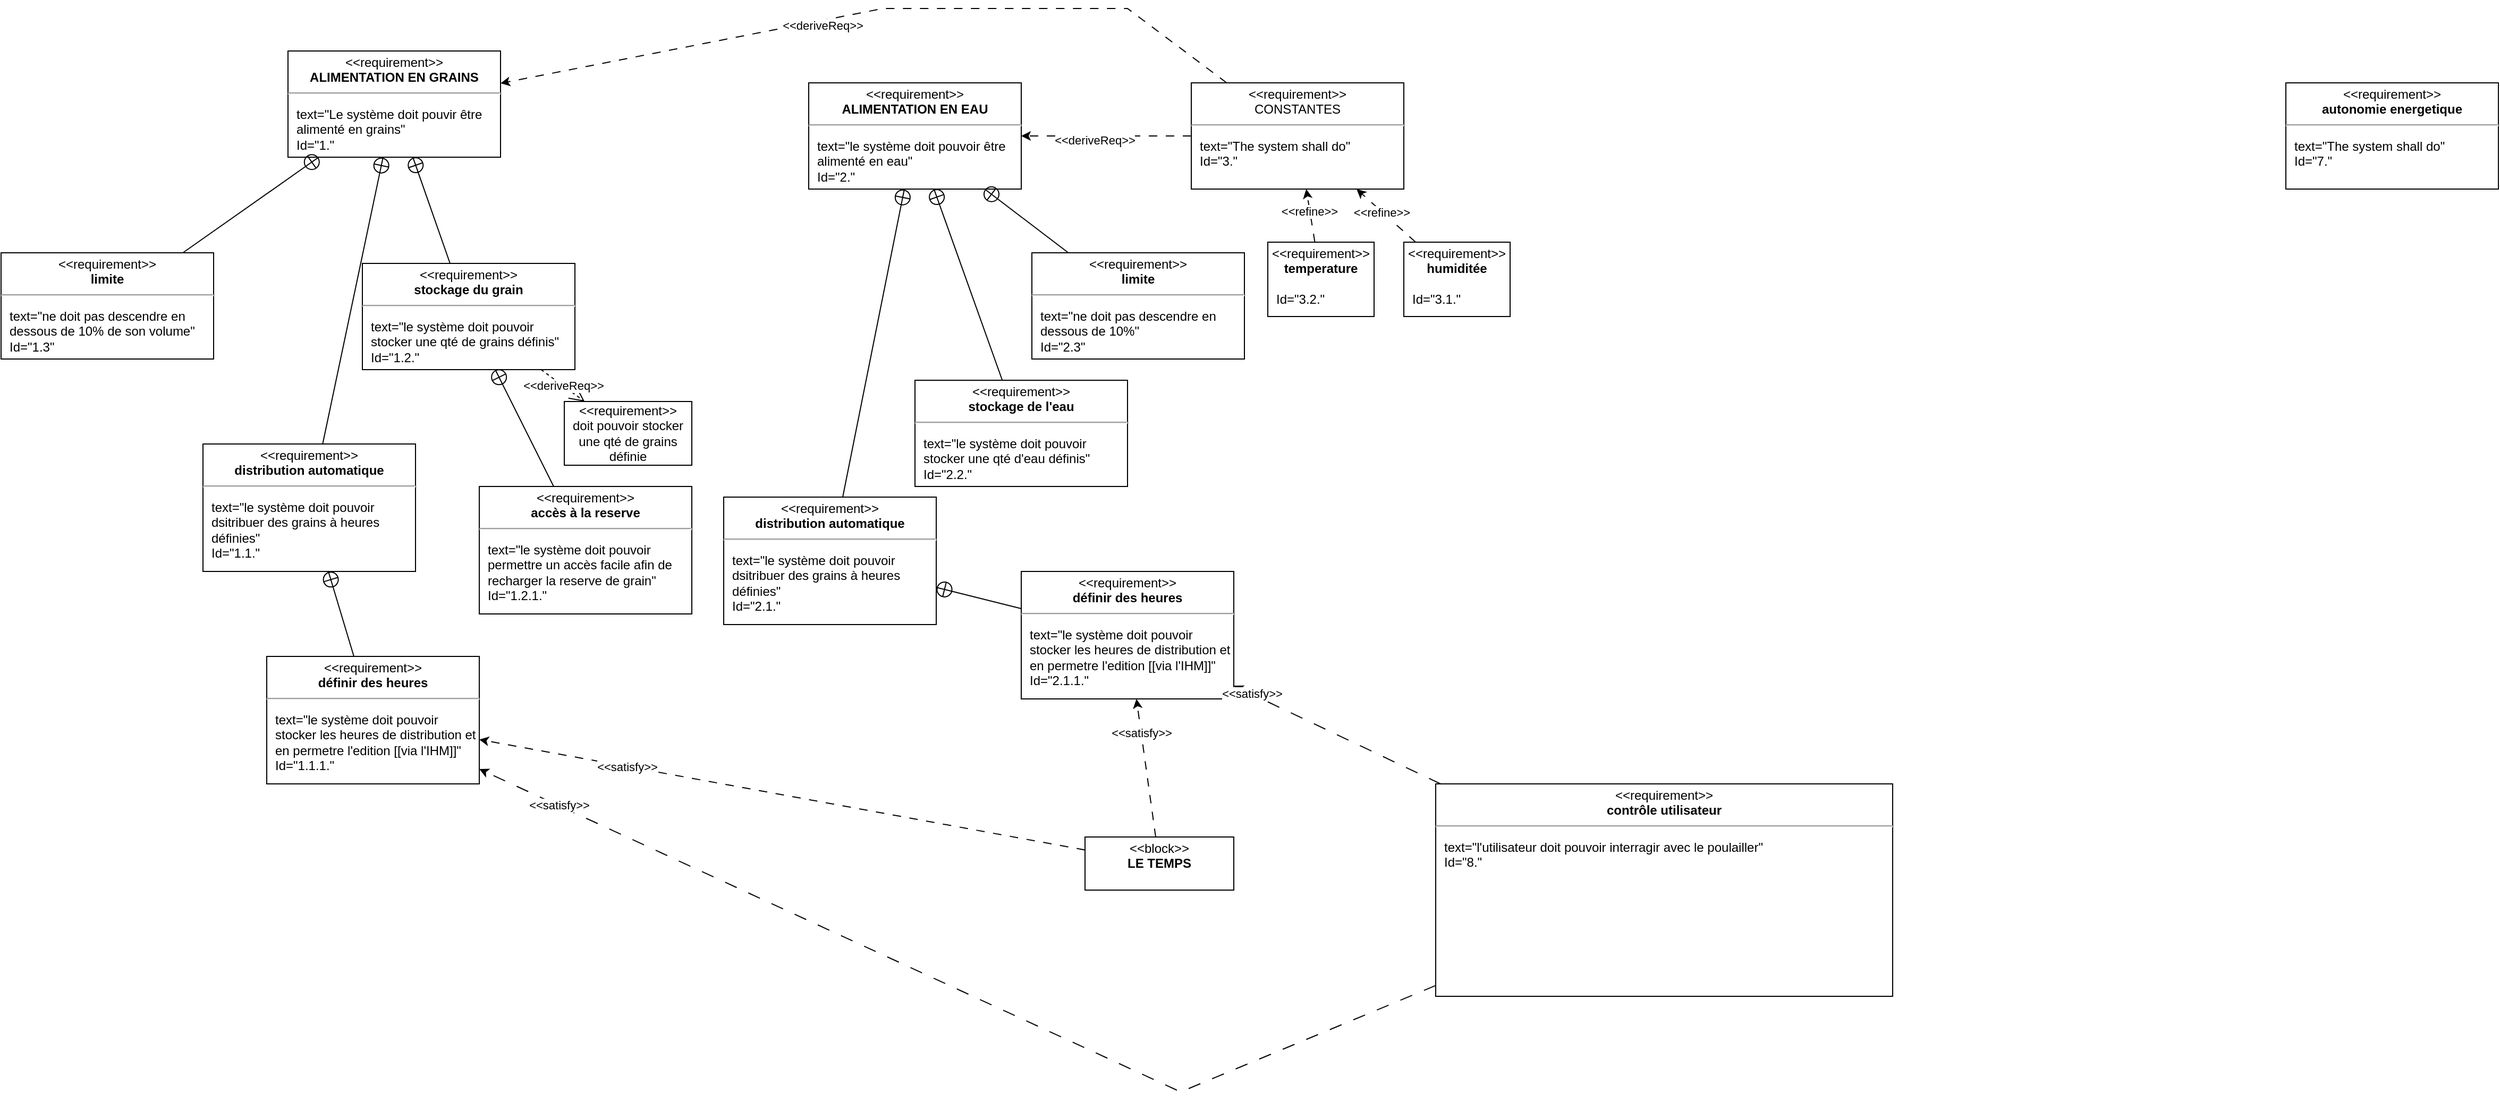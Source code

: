 <mxfile version="21.3.7" type="device">
  <diagram name="Page-1" id="V-mfDSPH_Pu4grFY6P7y">
    <mxGraphModel dx="4402" dy="5183" grid="1" gridSize="10" guides="1" tooltips="1" connect="1" arrows="1" fold="1" page="1" pageScale="1" pageWidth="3300" pageHeight="4681" math="0" shadow="0">
      <root>
        <mxCell id="0" />
        <mxCell id="1" parent="0" />
        <mxCell id="QXT48Pt5OPQpIca_ibTH-3" value="&lt;p style=&quot;margin:0px;margin-top:4px;text-align:center;&quot;&gt;&amp;lt;&amp;lt;requirement&amp;gt;&amp;gt;&lt;br&gt;&lt;b&gt;ALIMENTATION EN GRAINS&lt;/b&gt;&lt;/p&gt;&lt;hr&gt;&lt;p&gt;&lt;/p&gt;&lt;p style=&quot;margin:0px;margin-left:8px;text-align:left;&quot;&gt;text=&quot;Le système doit pouvir être alimenté en grains&quot;&lt;br&gt;Id=&quot;1.&quot;&lt;/p&gt;" style="shape=rect;overflow=fill;html=1;whiteSpace=wrap;align=center;" vertex="1" parent="1">
          <mxGeometry x="-140" width="200" height="100" as="geometry" />
        </mxCell>
        <mxCell id="QXT48Pt5OPQpIca_ibTH-34" style="rounded=0;orthogonalLoop=1;jettySize=auto;html=1;dashed=1;dashPattern=8 8;" edge="1" parent="1" source="QXT48Pt5OPQpIca_ibTH-4" target="QXT48Pt5OPQpIca_ibTH-9">
          <mxGeometry relative="1" as="geometry" />
        </mxCell>
        <mxCell id="QXT48Pt5OPQpIca_ibTH-35" value="&amp;lt;&amp;lt;deriveReq&amp;gt;&amp;gt;" style="edgeLabel;html=1;align=center;verticalAlign=middle;resizable=0;points=[];" vertex="1" connectable="0" parent="QXT48Pt5OPQpIca_ibTH-34">
          <mxGeometry x="0.138" y="4" relative="1" as="geometry">
            <mxPoint as="offset" />
          </mxGeometry>
        </mxCell>
        <mxCell id="QXT48Pt5OPQpIca_ibTH-4" value="&lt;p style=&quot;margin:0px;margin-top:4px;text-align:center;&quot;&gt;&amp;lt;&amp;lt;requirement&amp;gt;&amp;gt;&lt;br&gt;CONSTANTES&lt;/p&gt;&lt;hr&gt;&lt;p&gt;&lt;/p&gt;&lt;p style=&quot;margin:0px;margin-left:8px;text-align:left;&quot;&gt;text=&quot;The system shall do&quot;&lt;br&gt;Id=&quot;3.&quot;&lt;/p&gt;" style="shape=rect;overflow=fill;html=1;whiteSpace=wrap;align=center;" vertex="1" parent="1">
          <mxGeometry x="710" y="30" width="200" height="100" as="geometry" />
        </mxCell>
        <mxCell id="QXT48Pt5OPQpIca_ibTH-8" value="&lt;p style=&quot;margin:0px;margin-top:4px;text-align:center;&quot;&gt;&amp;lt;&amp;lt;requirement&amp;gt;&amp;gt;&lt;br&gt;&lt;b&gt;autonomie energetique&lt;/b&gt;&lt;/p&gt;&lt;hr&gt;&lt;p&gt;&lt;/p&gt;&lt;p style=&quot;margin:0px;margin-left:8px;text-align:left;&quot;&gt;text=&quot;The system shall do&quot;&lt;br&gt;Id=&quot;7.&quot;&lt;/p&gt;" style="shape=rect;overflow=fill;html=1;whiteSpace=wrap;align=center;" vertex="1" parent="1">
          <mxGeometry x="1740" y="30" width="200" height="100" as="geometry" />
        </mxCell>
        <mxCell id="QXT48Pt5OPQpIca_ibTH-9" value="&lt;p style=&quot;margin:0px;margin-top:4px;text-align:center;&quot;&gt;&amp;lt;&amp;lt;requirement&amp;gt;&amp;gt;&lt;br&gt;&lt;b&gt;ALIMENTATION EN EAU&lt;/b&gt;&lt;/p&gt;&lt;hr&gt;&lt;p&gt;&lt;/p&gt;&lt;p style=&quot;margin:0px;margin-left:8px;text-align:left;&quot;&gt;text=&quot;le système doit pouvoir être alimenté en eau&quot;&lt;br&gt;Id=&quot;2&lt;span style=&quot;background-color: initial;&quot;&gt;.&quot;&lt;/span&gt;&lt;/p&gt;" style="shape=rect;overflow=fill;html=1;whiteSpace=wrap;align=center;" vertex="1" parent="1">
          <mxGeometry x="350" y="30" width="200" height="100" as="geometry" />
        </mxCell>
        <mxCell id="QXT48Pt5OPQpIca_ibTH-25" style="rounded=0;orthogonalLoop=1;jettySize=auto;html=1;dashed=1;dashPattern=12 12;" edge="1" parent="1" source="QXT48Pt5OPQpIca_ibTH-10" target="QXT48Pt5OPQpIca_ibTH-23">
          <mxGeometry relative="1" as="geometry">
            <mxPoint x="410" y="640" as="targetPoint" />
            <Array as="points">
              <mxPoint x="700" y="980" />
            </Array>
          </mxGeometry>
        </mxCell>
        <mxCell id="QXT48Pt5OPQpIca_ibTH-26" value="&amp;lt;&amp;lt;satisfy&amp;gt;&amp;gt;" style="edgeLabel;html=1;align=center;verticalAlign=middle;resizable=0;points=[];" vertex="1" connectable="0" parent="QXT48Pt5OPQpIca_ibTH-25">
          <mxGeometry x="0.834" y="-1" relative="1" as="geometry">
            <mxPoint as="offset" />
          </mxGeometry>
        </mxCell>
        <mxCell id="QXT48Pt5OPQpIca_ibTH-10" value="&lt;p style=&quot;margin:0px;margin-top:4px;text-align:center;&quot;&gt;&amp;lt;&amp;lt;requirement&amp;gt;&amp;gt;&lt;br&gt;&lt;b&gt;contrôle utilisateur&lt;/b&gt;&lt;/p&gt;&lt;hr&gt;&lt;p&gt;&lt;/p&gt;&lt;p style=&quot;margin:0px;margin-left:8px;text-align:left;&quot;&gt;text=&quot;l&#39;utilisateur doit pouvoir interragir avec le poulailler&quot;&lt;br&gt;Id=&quot;8.&quot;&lt;/p&gt;" style="shape=rect;overflow=fill;html=1;whiteSpace=wrap;align=center;" vertex="1" parent="1">
          <mxGeometry x="940" y="690" width="430" height="200" as="geometry" />
        </mxCell>
        <mxCell id="QXT48Pt5OPQpIca_ibTH-12" value="&amp;lt;&amp;lt;requirement&amp;gt;&amp;gt;&lt;br&gt;doit pouvoir stocker une qté de grains définie" style="shape=rect;html=1;whiteSpace=wrap;align=center;" vertex="1" parent="1">
          <mxGeometry x="120" y="330" width="120" height="60" as="geometry" />
        </mxCell>
        <mxCell id="QXT48Pt5OPQpIca_ibTH-13" value="&amp;lt;&amp;lt;deriveReq&amp;gt;&amp;gt;" style="endArrow=open;html=1;edgeStyle=none;endSize=12;dashed=1;rounded=0;" edge="1" source="QXT48Pt5OPQpIca_ibTH-14" target="QXT48Pt5OPQpIca_ibTH-12" parent="1">
          <mxGeometry relative="1" as="geometry">
            <mxPoint x="60" y="210" as="sourcePoint" />
          </mxGeometry>
        </mxCell>
        <mxCell id="QXT48Pt5OPQpIca_ibTH-17" style="rounded=0;orthogonalLoop=1;jettySize=auto;html=1;endArrow=none;endFill=0;startArrow=circlePlus;startFill=0;" edge="1" parent="1" source="QXT48Pt5OPQpIca_ibTH-14" target="QXT48Pt5OPQpIca_ibTH-16">
          <mxGeometry relative="1" as="geometry" />
        </mxCell>
        <mxCell id="QXT48Pt5OPQpIca_ibTH-14" value="&lt;p style=&quot;margin:0px;margin-top:4px;text-align:center;&quot;&gt;&amp;lt;&amp;lt;requirement&amp;gt;&amp;gt;&lt;br&gt;&lt;b&gt;stockage du grain&lt;/b&gt;&lt;/p&gt;&lt;hr&gt;&lt;p&gt;&lt;/p&gt;&lt;p style=&quot;margin:0px;margin-left:8px;text-align:left;&quot;&gt;text=&quot;le système doit pouvoir stocker une qté de grains définis&quot;&lt;br&gt;Id=&quot;1.2.&quot;&lt;/p&gt;" style="shape=rect;overflow=fill;html=1;whiteSpace=wrap;align=center;" vertex="1" parent="1">
          <mxGeometry x="-70" y="200" width="200" height="100" as="geometry" />
        </mxCell>
        <mxCell id="QXT48Pt5OPQpIca_ibTH-16" value="&lt;p style=&quot;margin:0px;margin-top:4px;text-align:center;&quot;&gt;&amp;lt;&amp;lt;requirement&amp;gt;&amp;gt;&lt;br&gt;&lt;b&gt;accès à la reserve&lt;/b&gt;&lt;/p&gt;&lt;hr&gt;&lt;p&gt;&lt;/p&gt;&lt;p style=&quot;margin:0px;margin-left:8px;text-align:left;&quot;&gt;text=&quot;le système doit pouvoir permettre un accès facile afin de recharger la reserve de grain&quot;&lt;br&gt;Id=&quot;1.2.1.&quot;&lt;/p&gt;" style="shape=rect;overflow=fill;html=1;whiteSpace=wrap;align=center;" vertex="1" parent="1">
          <mxGeometry x="40" y="410" width="200" height="120" as="geometry" />
        </mxCell>
        <mxCell id="QXT48Pt5OPQpIca_ibTH-21" value="&lt;p style=&quot;margin:0px;margin-top:4px;text-align:center;&quot;&gt;&amp;lt;&amp;lt;requirement&amp;gt;&amp;gt;&lt;br&gt;&lt;b&gt;distribution automatique&lt;/b&gt;&lt;/p&gt;&lt;hr&gt;&lt;p&gt;&lt;/p&gt;&lt;p style=&quot;margin:0px;margin-left:8px;text-align:left;&quot;&gt;text=&quot;le système doit pouvoir dsitribuer des grains à heures définies&quot;&lt;br&gt;Id=&quot;1.1&lt;span style=&quot;background-color: initial;&quot;&gt;.&quot;&lt;/span&gt;&lt;/p&gt;" style="shape=rect;overflow=fill;html=1;whiteSpace=wrap;align=center;" vertex="1" parent="1">
          <mxGeometry x="-220" y="370" width="200" height="120" as="geometry" />
        </mxCell>
        <mxCell id="QXT48Pt5OPQpIca_ibTH-22" style="rounded=0;orthogonalLoop=1;jettySize=auto;html=1;endArrow=none;endFill=0;startArrow=circlePlus;startFill=0;" edge="1" parent="1" target="QXT48Pt5OPQpIca_ibTH-23" source="QXT48Pt5OPQpIca_ibTH-21">
          <mxGeometry relative="1" as="geometry">
            <mxPoint x="71" y="510" as="sourcePoint" />
          </mxGeometry>
        </mxCell>
        <mxCell id="QXT48Pt5OPQpIca_ibTH-23" value="&lt;p style=&quot;margin:0px;margin-top:4px;text-align:center;&quot;&gt;&amp;lt;&amp;lt;requirement&amp;gt;&amp;gt;&lt;br&gt;&lt;b&gt;définir des heures&lt;/b&gt;&lt;/p&gt;&lt;hr&gt;&lt;p&gt;&lt;/p&gt;&lt;p style=&quot;margin:0px;margin-left:8px;text-align:left;&quot;&gt;text=&quot;le système doit pouvoir stocker les heures de distribution et en permetre l&#39;edition [[via l&#39;IHM]]&quot;&lt;br&gt;Id=&quot;1.1.1.&quot;&lt;/p&gt;" style="shape=rect;overflow=fill;html=1;whiteSpace=wrap;align=center;" vertex="1" parent="1">
          <mxGeometry x="-160" y="570" width="200" height="120" as="geometry" />
        </mxCell>
        <mxCell id="QXT48Pt5OPQpIca_ibTH-27" value="&lt;p style=&quot;margin:0px;margin-top:4px;text-align:center;&quot;&gt;&amp;lt;&amp;lt;requirement&amp;gt;&amp;gt;&lt;br&gt;&lt;b&gt;limite&lt;/b&gt;&lt;/p&gt;&lt;hr&gt;&lt;p&gt;&lt;/p&gt;&lt;p style=&quot;margin:0px;margin-left:8px;text-align:left;&quot;&gt;text=&quot;ne doit pas descendre en dessous de 10% de son volume&quot;&lt;br&gt;Id=&quot;1.3&quot;&lt;/p&gt;" style="shape=rect;overflow=fill;html=1;whiteSpace=wrap;align=center;" vertex="1" parent="1">
          <mxGeometry x="-410" y="190" width="200" height="100" as="geometry" />
        </mxCell>
        <mxCell id="QXT48Pt5OPQpIca_ibTH-33" value="&lt;p style=&quot;margin:0px;margin-top:4px;text-align:center;&quot;&gt;&amp;lt;&amp;lt;requirement&amp;gt;&amp;gt;&lt;br&gt;&lt;b&gt;limite&lt;/b&gt;&lt;/p&gt;&lt;hr&gt;&lt;p&gt;&lt;/p&gt;&lt;p style=&quot;margin:0px;margin-left:8px;text-align:left;&quot;&gt;text=&quot;ne doit pas descendre en dessous de 10%&quot;&lt;br&gt;Id=&quot;2&lt;span style=&quot;background-color: initial;&quot;&gt;.3&quot;&lt;/span&gt;&lt;/p&gt;" style="shape=rect;overflow=fill;html=1;whiteSpace=wrap;align=center;" vertex="1" parent="1">
          <mxGeometry x="560" y="190" width="200" height="100" as="geometry" />
        </mxCell>
        <mxCell id="QXT48Pt5OPQpIca_ibTH-36" style="rounded=0;orthogonalLoop=1;jettySize=auto;html=1;dashed=1;dashPattern=8 8;" edge="1" parent="1" source="QXT48Pt5OPQpIca_ibTH-4" target="QXT48Pt5OPQpIca_ibTH-3">
          <mxGeometry relative="1" as="geometry">
            <mxPoint x="780" y="140" as="sourcePoint" />
            <mxPoint x="270" y="90" as="targetPoint" />
            <Array as="points">
              <mxPoint x="650" y="-40" />
              <mxPoint x="420" y="-40" />
            </Array>
          </mxGeometry>
        </mxCell>
        <mxCell id="QXT48Pt5OPQpIca_ibTH-37" value="&amp;lt;&amp;lt;deriveReq&amp;gt;&amp;gt;" style="edgeLabel;html=1;align=center;verticalAlign=middle;resizable=0;points=[];" vertex="1" connectable="0" parent="QXT48Pt5OPQpIca_ibTH-36">
          <mxGeometry x="0.138" y="4" relative="1" as="geometry">
            <mxPoint as="offset" />
          </mxGeometry>
        </mxCell>
        <mxCell id="QXT48Pt5OPQpIca_ibTH-40" style="rounded=0;orthogonalLoop=1;jettySize=auto;html=1;dashed=1;dashPattern=8 8;" edge="1" parent="1" source="QXT48Pt5OPQpIca_ibTH-38" target="QXT48Pt5OPQpIca_ibTH-4">
          <mxGeometry relative="1" as="geometry">
            <mxPoint x="790" y="140.0" as="targetPoint" />
          </mxGeometry>
        </mxCell>
        <mxCell id="QXT48Pt5OPQpIca_ibTH-41" value="&amp;lt;&amp;lt;refine&amp;gt;&amp;gt;" style="edgeLabel;html=1;align=center;verticalAlign=middle;resizable=0;points=[];" vertex="1" connectable="0" parent="QXT48Pt5OPQpIca_ibTH-40">
          <mxGeometry x="0.157" y="1" relative="1" as="geometry">
            <mxPoint as="offset" />
          </mxGeometry>
        </mxCell>
        <mxCell id="QXT48Pt5OPQpIca_ibTH-38" value="&lt;p style=&quot;margin:0px;margin-top:4px;text-align:center;&quot;&gt;&amp;lt;&amp;lt;requirement&amp;gt;&amp;gt;&lt;br&gt;&lt;b&gt;humiditée&lt;/b&gt;&lt;/p&gt;&lt;p style=&quot;margin:0px;margin-left:8px;text-align:left;&quot;&gt;&lt;br&gt;Id=&quot;3.1.&quot;&lt;/p&gt;" style="shape=rect;overflow=fill;html=1;whiteSpace=wrap;align=center;" vertex="1" parent="1">
          <mxGeometry x="910" y="180" width="100" height="70" as="geometry" />
        </mxCell>
        <mxCell id="QXT48Pt5OPQpIca_ibTH-43" style="rounded=0;orthogonalLoop=1;jettySize=auto;html=1;dashed=1;dashPattern=8 8;" edge="1" parent="1" source="QXT48Pt5OPQpIca_ibTH-45" target="QXT48Pt5OPQpIca_ibTH-4">
          <mxGeometry relative="1" as="geometry">
            <mxPoint x="738" y="130" as="targetPoint" />
          </mxGeometry>
        </mxCell>
        <mxCell id="QXT48Pt5OPQpIca_ibTH-44" value="&amp;lt;&amp;lt;refine&amp;gt;&amp;gt;" style="edgeLabel;html=1;align=center;verticalAlign=middle;resizable=0;points=[];" vertex="1" connectable="0" parent="QXT48Pt5OPQpIca_ibTH-43">
          <mxGeometry x="0.157" y="1" relative="1" as="geometry">
            <mxPoint as="offset" />
          </mxGeometry>
        </mxCell>
        <mxCell id="QXT48Pt5OPQpIca_ibTH-45" value="&lt;p style=&quot;margin:0px;margin-top:4px;text-align:center;&quot;&gt;&amp;lt;&amp;lt;requirement&amp;gt;&amp;gt;&lt;br&gt;&lt;b&gt;temperature&lt;/b&gt;&lt;/p&gt;&lt;p style=&quot;margin:0px;margin-left:8px;text-align:left;&quot;&gt;&lt;br&gt;Id=&quot;3.2.&quot;&lt;/p&gt;" style="shape=rect;overflow=fill;html=1;whiteSpace=wrap;align=center;" vertex="1" parent="1">
          <mxGeometry x="782" y="180" width="100" height="70" as="geometry" />
        </mxCell>
        <mxCell id="QXT48Pt5OPQpIca_ibTH-47" style="rounded=0;orthogonalLoop=1;jettySize=auto;html=1;dashed=1;dashPattern=8 8;" edge="1" parent="1" source="QXT48Pt5OPQpIca_ibTH-46" target="QXT48Pt5OPQpIca_ibTH-23">
          <mxGeometry relative="1" as="geometry" />
        </mxCell>
        <mxCell id="QXT48Pt5OPQpIca_ibTH-48" value="&amp;lt;&amp;lt;satisfy&amp;gt;&amp;gt;" style="edgeLabel;html=1;align=center;verticalAlign=middle;resizable=0;points=[];" vertex="1" connectable="0" parent="QXT48Pt5OPQpIca_ibTH-47">
          <mxGeometry x="0.514" relative="1" as="geometry">
            <mxPoint as="offset" />
          </mxGeometry>
        </mxCell>
        <mxCell id="QXT48Pt5OPQpIca_ibTH-46" value="&lt;p style=&quot;margin:0px;margin-top:4px;text-align:center;&quot;&gt;&amp;lt;&amp;lt;block&amp;gt;&amp;gt;&lt;br&gt;&lt;b&gt;LE TEMPS&lt;/b&gt;&lt;/p&gt;" style="shape=rect;overflow=fill;html=1;whiteSpace=wrap;align=center;" vertex="1" parent="1">
          <mxGeometry x="610" y="740" width="140" height="50" as="geometry" />
        </mxCell>
        <mxCell id="QXT48Pt5OPQpIca_ibTH-55" value="&lt;p style=&quot;margin:0px;margin-top:4px;text-align:center;&quot;&gt;&amp;lt;&amp;lt;requirement&amp;gt;&amp;gt;&lt;br&gt;&lt;b&gt;stockage de l&#39;eau&lt;/b&gt;&lt;/p&gt;&lt;hr&gt;&lt;p&gt;&lt;/p&gt;&lt;p style=&quot;margin:0px;margin-left:8px;text-align:left;&quot;&gt;text=&quot;le système doit pouvoir stocker une qté d&#39;eau définis&quot;&lt;br&gt;Id=&quot;2.2.&quot;&lt;/p&gt;" style="shape=rect;overflow=fill;html=1;whiteSpace=wrap;align=center;" vertex="1" parent="1">
          <mxGeometry x="450" y="310" width="200" height="100" as="geometry" />
        </mxCell>
        <mxCell id="QXT48Pt5OPQpIca_ibTH-58" value="&lt;p style=&quot;margin:0px;margin-top:4px;text-align:center;&quot;&gt;&amp;lt;&amp;lt;requirement&amp;gt;&amp;gt;&lt;br&gt;&lt;b&gt;distribution automatique&lt;/b&gt;&lt;/p&gt;&lt;hr&gt;&lt;p&gt;&lt;/p&gt;&lt;p style=&quot;margin:0px;margin-left:8px;text-align:left;&quot;&gt;text=&quot;le système doit pouvoir dsitribuer des grains à heures définies&quot;&lt;br&gt;Id=&quot;2.1&lt;span style=&quot;background-color: initial;&quot;&gt;.&quot;&lt;/span&gt;&lt;/p&gt;" style="shape=rect;overflow=fill;html=1;whiteSpace=wrap;align=center;" vertex="1" parent="1">
          <mxGeometry x="270" y="420" width="200" height="120" as="geometry" />
        </mxCell>
        <mxCell id="QXT48Pt5OPQpIca_ibTH-59" style="rounded=0;orthogonalLoop=1;jettySize=auto;html=1;endArrow=none;endFill=0;startArrow=circlePlus;startFill=0;" edge="1" parent="1" target="QXT48Pt5OPQpIca_ibTH-60" source="QXT48Pt5OPQpIca_ibTH-58">
          <mxGeometry relative="1" as="geometry">
            <mxPoint x="328" y="670" as="sourcePoint" />
          </mxGeometry>
        </mxCell>
        <mxCell id="QXT48Pt5OPQpIca_ibTH-60" value="&lt;p style=&quot;margin:0px;margin-top:4px;text-align:center;&quot;&gt;&amp;lt;&amp;lt;requirement&amp;gt;&amp;gt;&lt;br&gt;&lt;b&gt;définir des heures&lt;/b&gt;&lt;/p&gt;&lt;hr&gt;&lt;p&gt;&lt;/p&gt;&lt;p style=&quot;margin:0px;margin-left:8px;text-align:left;&quot;&gt;text=&quot;le système doit pouvoir stocker les heures de distribution et en permetre l&#39;edition [[via l&#39;IHM]]&quot;&lt;br&gt;Id=&quot;2.1.1.&quot;&lt;/p&gt;" style="shape=rect;overflow=fill;html=1;whiteSpace=wrap;align=center;" vertex="1" parent="1">
          <mxGeometry x="550" y="490" width="200" height="120" as="geometry" />
        </mxCell>
        <mxCell id="QXT48Pt5OPQpIca_ibTH-61" style="rounded=0;orthogonalLoop=1;jettySize=auto;html=1;dashed=1;dashPattern=12 12;" edge="1" parent="1" source="QXT48Pt5OPQpIca_ibTH-10" target="QXT48Pt5OPQpIca_ibTH-60">
          <mxGeometry relative="1" as="geometry">
            <mxPoint x="50" y="650" as="targetPoint" />
            <mxPoint x="2225" y="530" as="sourcePoint" />
          </mxGeometry>
        </mxCell>
        <mxCell id="QXT48Pt5OPQpIca_ibTH-62" value="&amp;lt;&amp;lt;satisfy&amp;gt;&amp;gt;" style="edgeLabel;html=1;align=center;verticalAlign=middle;resizable=0;points=[];" vertex="1" connectable="0" parent="QXT48Pt5OPQpIca_ibTH-61">
          <mxGeometry x="0.834" y="-1" relative="1" as="geometry">
            <mxPoint as="offset" />
          </mxGeometry>
        </mxCell>
        <mxCell id="QXT48Pt5OPQpIca_ibTH-63" style="rounded=0;orthogonalLoop=1;jettySize=auto;html=1;dashed=1;dashPattern=8 8;" edge="1" parent="1" source="QXT48Pt5OPQpIca_ibTH-46" target="QXT48Pt5OPQpIca_ibTH-60">
          <mxGeometry relative="1" as="geometry">
            <mxPoint x="473" y="1030" as="sourcePoint" />
            <mxPoint x="30" y="700" as="targetPoint" />
          </mxGeometry>
        </mxCell>
        <mxCell id="QXT48Pt5OPQpIca_ibTH-64" value="&amp;lt;&amp;lt;satisfy&amp;gt;&amp;gt;" style="edgeLabel;html=1;align=center;verticalAlign=middle;resizable=0;points=[];" vertex="1" connectable="0" parent="QXT48Pt5OPQpIca_ibTH-63">
          <mxGeometry x="0.514" relative="1" as="geometry">
            <mxPoint as="offset" />
          </mxGeometry>
        </mxCell>
        <mxCell id="QXT48Pt5OPQpIca_ibTH-65" style="rounded=0;orthogonalLoop=1;jettySize=auto;html=1;endArrow=none;endFill=0;startArrow=circlePlus;startFill=0;" edge="1" parent="1" source="QXT48Pt5OPQpIca_ibTH-3" target="QXT48Pt5OPQpIca_ibTH-14">
          <mxGeometry relative="1" as="geometry">
            <mxPoint x="-10" y="140" as="sourcePoint" />
            <mxPoint x="120" y="420" as="targetPoint" />
          </mxGeometry>
        </mxCell>
        <mxCell id="QXT48Pt5OPQpIca_ibTH-66" style="rounded=0;orthogonalLoop=1;jettySize=auto;html=1;endArrow=none;endFill=0;startArrow=circlePlus;startFill=0;" edge="1" parent="1" source="QXT48Pt5OPQpIca_ibTH-3" target="QXT48Pt5OPQpIca_ibTH-21">
          <mxGeometry relative="1" as="geometry">
            <mxPoint x="-12" y="110" as="sourcePoint" />
            <mxPoint x="23" y="210" as="targetPoint" />
          </mxGeometry>
        </mxCell>
        <mxCell id="QXT48Pt5OPQpIca_ibTH-67" style="rounded=0;orthogonalLoop=1;jettySize=auto;html=1;endArrow=none;endFill=0;startArrow=circlePlus;startFill=0;" edge="1" parent="1" source="QXT48Pt5OPQpIca_ibTH-3" target="QXT48Pt5OPQpIca_ibTH-27">
          <mxGeometry relative="1" as="geometry">
            <mxPoint x="-2" y="120" as="sourcePoint" />
            <mxPoint x="33" y="220" as="targetPoint" />
          </mxGeometry>
        </mxCell>
        <mxCell id="QXT48Pt5OPQpIca_ibTH-68" style="rounded=0;orthogonalLoop=1;jettySize=auto;html=1;endArrow=none;endFill=0;startArrow=circlePlus;startFill=0;" edge="1" parent="1" source="QXT48Pt5OPQpIca_ibTH-9" target="QXT48Pt5OPQpIca_ibTH-55">
          <mxGeometry relative="1" as="geometry">
            <mxPoint x="8" y="130" as="sourcePoint" />
            <mxPoint x="43" y="230" as="targetPoint" />
          </mxGeometry>
        </mxCell>
        <mxCell id="QXT48Pt5OPQpIca_ibTH-69" style="rounded=0;orthogonalLoop=1;jettySize=auto;html=1;endArrow=none;endFill=0;startArrow=circlePlus;startFill=0;" edge="1" parent="1" source="QXT48Pt5OPQpIca_ibTH-9" target="QXT48Pt5OPQpIca_ibTH-33">
          <mxGeometry relative="1" as="geometry">
            <mxPoint x="18" y="140" as="sourcePoint" />
            <mxPoint x="53" y="240" as="targetPoint" />
          </mxGeometry>
        </mxCell>
        <mxCell id="QXT48Pt5OPQpIca_ibTH-70" style="rounded=0;orthogonalLoop=1;jettySize=auto;html=1;endArrow=none;endFill=0;startArrow=circlePlus;startFill=0;" edge="1" parent="1" source="QXT48Pt5OPQpIca_ibTH-9" target="QXT48Pt5OPQpIca_ibTH-58">
          <mxGeometry relative="1" as="geometry">
            <mxPoint x="28" y="150" as="sourcePoint" />
            <mxPoint x="63" y="250" as="targetPoint" />
          </mxGeometry>
        </mxCell>
      </root>
    </mxGraphModel>
  </diagram>
</mxfile>
